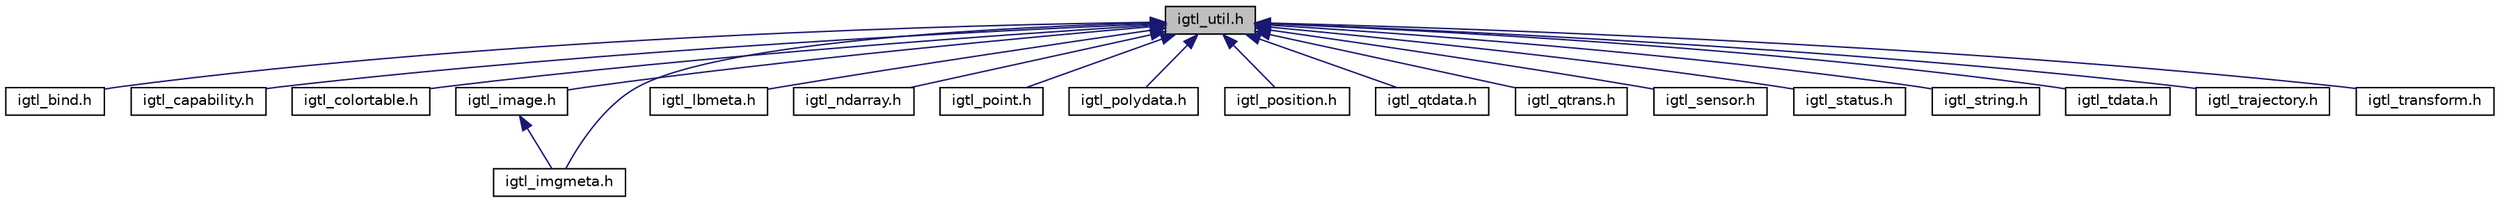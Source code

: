 digraph "igtl_util.h"
{
  edge [fontname="Helvetica",fontsize="10",labelfontname="Helvetica",labelfontsize="10"];
  node [fontname="Helvetica",fontsize="10",shape=record];
  Node1 [label="igtl_util.h",height=0.2,width=0.4,color="black", fillcolor="grey75", style="filled", fontcolor="black"];
  Node1 -> Node2 [dir="back",color="midnightblue",fontsize="10",style="solid",fontname="Helvetica"];
  Node2 [label="igtl_bind.h",height=0.2,width=0.4,color="black", fillcolor="white", style="filled",URL="$igtl__bind_8h.html"];
  Node1 -> Node3 [dir="back",color="midnightblue",fontsize="10",style="solid",fontname="Helvetica"];
  Node3 [label="igtl_capability.h",height=0.2,width=0.4,color="black", fillcolor="white", style="filled",URL="$igtl__capability_8h.html"];
  Node1 -> Node4 [dir="back",color="midnightblue",fontsize="10",style="solid",fontname="Helvetica"];
  Node4 [label="igtl_colortable.h",height=0.2,width=0.4,color="black", fillcolor="white", style="filled",URL="$igtl__colortable_8h.html"];
  Node1 -> Node5 [dir="back",color="midnightblue",fontsize="10",style="solid",fontname="Helvetica"];
  Node5 [label="igtl_image.h",height=0.2,width=0.4,color="black", fillcolor="white", style="filled",URL="$igtl__image_8h.html"];
  Node5 -> Node6 [dir="back",color="midnightblue",fontsize="10",style="solid",fontname="Helvetica"];
  Node6 [label="igtl_imgmeta.h",height=0.2,width=0.4,color="black", fillcolor="white", style="filled",URL="$igtl__imgmeta_8h.html"];
  Node1 -> Node6 [dir="back",color="midnightblue",fontsize="10",style="solid",fontname="Helvetica"];
  Node1 -> Node7 [dir="back",color="midnightblue",fontsize="10",style="solid",fontname="Helvetica"];
  Node7 [label="igtl_lbmeta.h",height=0.2,width=0.4,color="black", fillcolor="white", style="filled",URL="$igtl__lbmeta_8h.html"];
  Node1 -> Node8 [dir="back",color="midnightblue",fontsize="10",style="solid",fontname="Helvetica"];
  Node8 [label="igtl_ndarray.h",height=0.2,width=0.4,color="black", fillcolor="white", style="filled",URL="$igtl__ndarray_8h.html"];
  Node1 -> Node9 [dir="back",color="midnightblue",fontsize="10",style="solid",fontname="Helvetica"];
  Node9 [label="igtl_point.h",height=0.2,width=0.4,color="black", fillcolor="white", style="filled",URL="$igtl__point_8h.html"];
  Node1 -> Node10 [dir="back",color="midnightblue",fontsize="10",style="solid",fontname="Helvetica"];
  Node10 [label="igtl_polydata.h",height=0.2,width=0.4,color="black", fillcolor="white", style="filled",URL="$igtl__polydata_8h.html"];
  Node1 -> Node11 [dir="back",color="midnightblue",fontsize="10",style="solid",fontname="Helvetica"];
  Node11 [label="igtl_position.h",height=0.2,width=0.4,color="black", fillcolor="white", style="filled",URL="$igtl__position_8h.html"];
  Node1 -> Node12 [dir="back",color="midnightblue",fontsize="10",style="solid",fontname="Helvetica"];
  Node12 [label="igtl_qtdata.h",height=0.2,width=0.4,color="black", fillcolor="white", style="filled",URL="$igtl__qtdata_8h.html"];
  Node1 -> Node13 [dir="back",color="midnightblue",fontsize="10",style="solid",fontname="Helvetica"];
  Node13 [label="igtl_qtrans.h",height=0.2,width=0.4,color="black", fillcolor="white", style="filled",URL="$igtl__qtrans_8h.html"];
  Node1 -> Node14 [dir="back",color="midnightblue",fontsize="10",style="solid",fontname="Helvetica"];
  Node14 [label="igtl_sensor.h",height=0.2,width=0.4,color="black", fillcolor="white", style="filled",URL="$igtl__sensor_8h.html"];
  Node1 -> Node15 [dir="back",color="midnightblue",fontsize="10",style="solid",fontname="Helvetica"];
  Node15 [label="igtl_status.h",height=0.2,width=0.4,color="black", fillcolor="white", style="filled",URL="$igtl__status_8h.html"];
  Node1 -> Node16 [dir="back",color="midnightblue",fontsize="10",style="solid",fontname="Helvetica"];
  Node16 [label="igtl_string.h",height=0.2,width=0.4,color="black", fillcolor="white", style="filled",URL="$igtl__string_8h.html"];
  Node1 -> Node17 [dir="back",color="midnightblue",fontsize="10",style="solid",fontname="Helvetica"];
  Node17 [label="igtl_tdata.h",height=0.2,width=0.4,color="black", fillcolor="white", style="filled",URL="$igtl__tdata_8h.html"];
  Node1 -> Node18 [dir="back",color="midnightblue",fontsize="10",style="solid",fontname="Helvetica"];
  Node18 [label="igtl_trajectory.h",height=0.2,width=0.4,color="black", fillcolor="white", style="filled",URL="$igtl__trajectory_8h.html"];
  Node1 -> Node19 [dir="back",color="midnightblue",fontsize="10",style="solid",fontname="Helvetica"];
  Node19 [label="igtl_transform.h",height=0.2,width=0.4,color="black", fillcolor="white", style="filled",URL="$igtl__transform_8h.html"];
}
